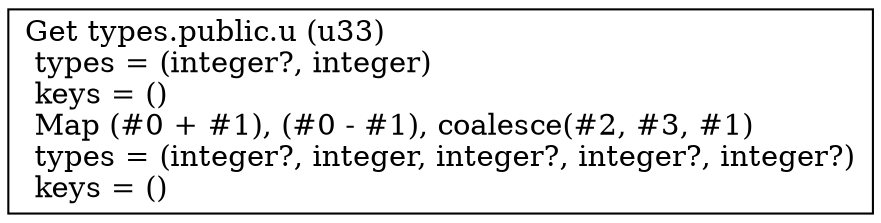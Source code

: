 digraph G {
    node0 [shape = record, label=" Get types.public.u (u33)\l  types = (integer?, integer)\l  keys = ()\l Map (#0 + #1), (#0 - #1), coalesce(#2, #3, #1)\l  types = (integer?, integer, integer?, integer?, integer?)\l  keys = ()\l"]
}
